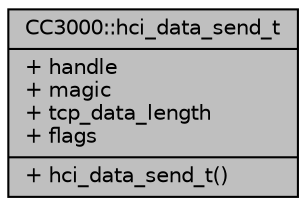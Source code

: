 digraph "CC3000::hci_data_send_t"
{
  edge [fontname="Helvetica",fontsize="10",labelfontname="Helvetica",labelfontsize="10"];
  node [fontname="Helvetica",fontsize="10",shape=record];
  Node1 [label="{CC3000::hci_data_send_t\n|+ handle\l+ magic\l+ tcp_data_length\l+ flags\l|+ hci_data_send_t()\l}",height=0.2,width=0.4,color="black", fillcolor="grey75", style="filled", fontcolor="black"];
}
